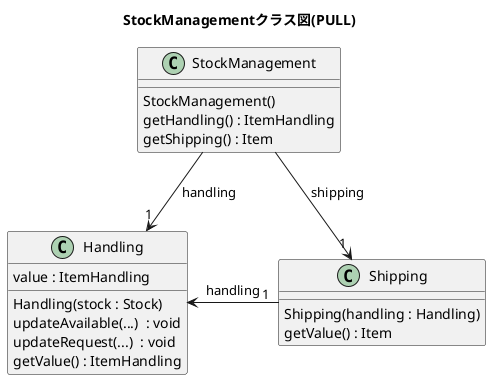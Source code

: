 @startuml
title StockManagementクラス図(PULL)
class StockManagement{
    StockManagement()
    getHandling() : ItemHandling
    getShipping() : Item
}
class Handling{
    value : ItemHandling
    Handling(stock : Stock)
    updateAvailable(...)  : void
    updateRequest(...)  : void
    getValue() : ItemHandling
}
class Shipping{
    Shipping(handling : Handling)
    getValue() : Item
}
StockManagement -->"1" Handling :handling
StockManagement -->"1" Shipping  :shipping
Handling <-"1" Shipping : handling

@enduml